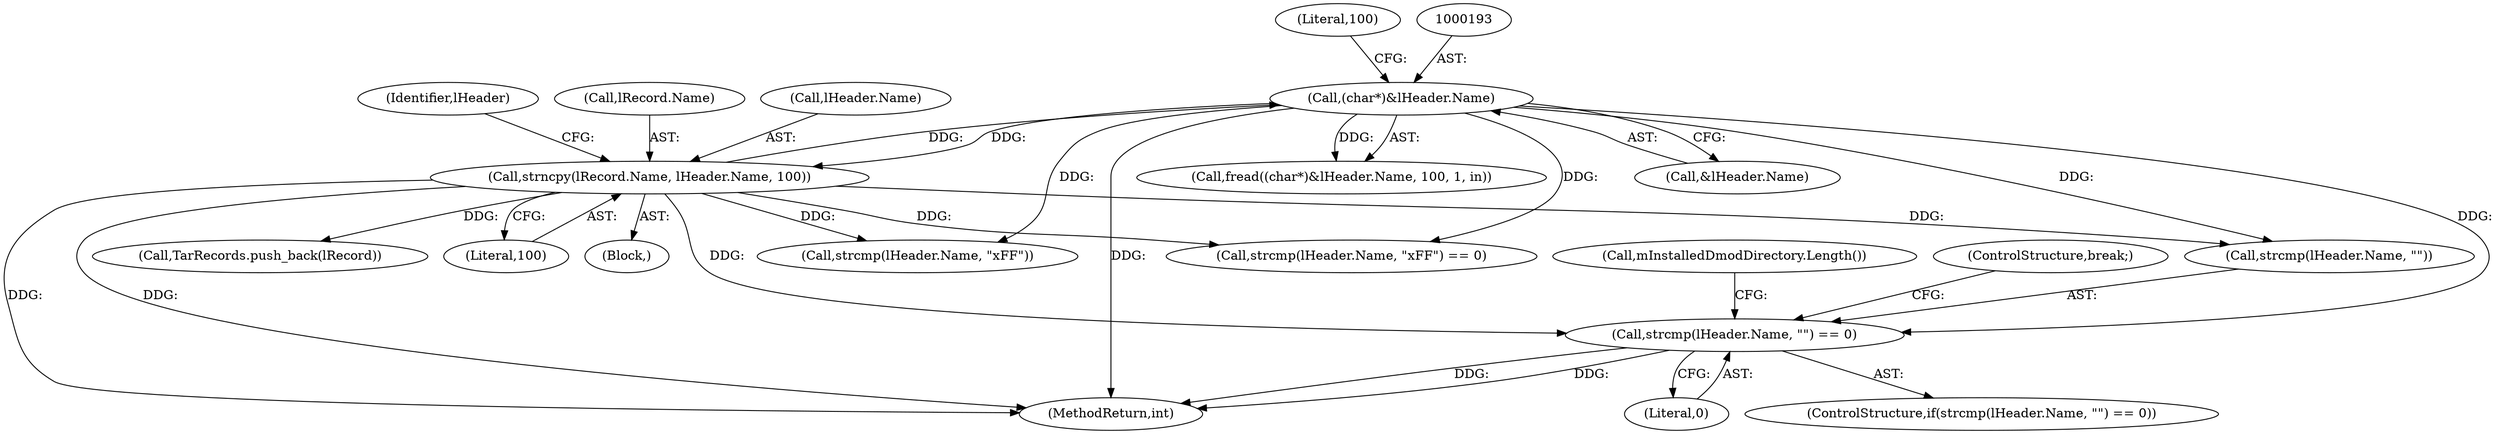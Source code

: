 digraph "0_savannah_40cc957f52e772f45125126439ba9333cf2d2998_0@API" {
"1000390" [label="(Call,strcmp(lHeader.Name, \"\") == 0)"];
"1000192" [label="(Call,(char*)&lHeader.Name)"];
"1000355" [label="(Call,strncpy(lRecord.Name, lHeader.Name, 100))"];
"1000362" [label="(Literal,100)"];
"1000390" [label="(Call,strcmp(lHeader.Name, \"\") == 0)"];
"1000355" [label="(Call,strncpy(lRecord.Name, lHeader.Name, 100))"];
"1000367" [label="(Identifier,lHeader)"];
"1000396" [label="(Literal,0)"];
"1000178" [label="(Block,)"];
"1000391" [label="(Call,strcmp(lHeader.Name, \"\"))"];
"1000356" [label="(Call,lRecord.Name)"];
"1000464" [label="(MethodReturn,int)"];
"1000191" [label="(Call,fread((char*)&lHeader.Name, 100, 1, in))"];
"1000365" [label="(Call,strcmp(lHeader.Name, \"\xFF\"))"];
"1000198" [label="(Literal,100)"];
"1000403" [label="(Call,mInstalledDmodDirectory.Length())"];
"1000359" [label="(Call,lHeader.Name)"];
"1000194" [label="(Call,&lHeader.Name)"];
"1000192" [label="(Call,(char*)&lHeader.Name)"];
"1000444" [label="(Call,TarRecords.push_back(lRecord))"];
"1000364" [label="(Call,strcmp(lHeader.Name, \"\xFF\") == 0)"];
"1000389" [label="(ControlStructure,if(strcmp(lHeader.Name, \"\") == 0))"];
"1000398" [label="(ControlStructure,break;)"];
"1000390" -> "1000389"  [label="AST: "];
"1000390" -> "1000396"  [label="CFG: "];
"1000391" -> "1000390"  [label="AST: "];
"1000396" -> "1000390"  [label="AST: "];
"1000398" -> "1000390"  [label="CFG: "];
"1000403" -> "1000390"  [label="CFG: "];
"1000390" -> "1000464"  [label="DDG: "];
"1000390" -> "1000464"  [label="DDG: "];
"1000192" -> "1000390"  [label="DDG: "];
"1000355" -> "1000390"  [label="DDG: "];
"1000192" -> "1000191"  [label="AST: "];
"1000192" -> "1000194"  [label="CFG: "];
"1000193" -> "1000192"  [label="AST: "];
"1000194" -> "1000192"  [label="AST: "];
"1000198" -> "1000192"  [label="CFG: "];
"1000192" -> "1000464"  [label="DDG: "];
"1000192" -> "1000191"  [label="DDG: "];
"1000355" -> "1000192"  [label="DDG: "];
"1000192" -> "1000355"  [label="DDG: "];
"1000192" -> "1000364"  [label="DDG: "];
"1000192" -> "1000365"  [label="DDG: "];
"1000192" -> "1000391"  [label="DDG: "];
"1000355" -> "1000178"  [label="AST: "];
"1000355" -> "1000362"  [label="CFG: "];
"1000356" -> "1000355"  [label="AST: "];
"1000359" -> "1000355"  [label="AST: "];
"1000362" -> "1000355"  [label="AST: "];
"1000367" -> "1000355"  [label="CFG: "];
"1000355" -> "1000464"  [label="DDG: "];
"1000355" -> "1000464"  [label="DDG: "];
"1000355" -> "1000364"  [label="DDG: "];
"1000355" -> "1000365"  [label="DDG: "];
"1000355" -> "1000391"  [label="DDG: "];
"1000355" -> "1000444"  [label="DDG: "];
}
